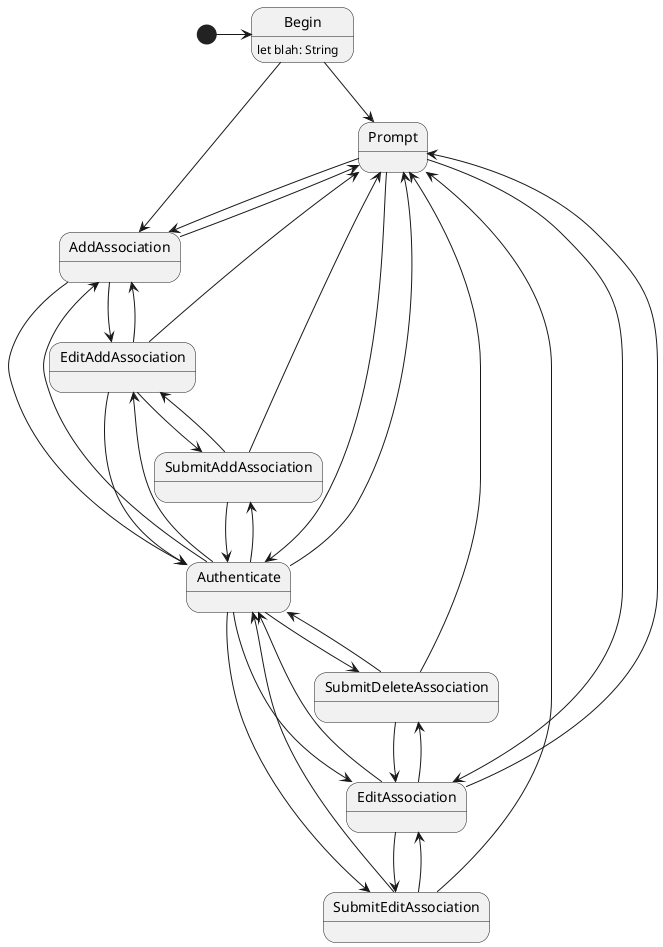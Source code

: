 @startuml

Begin : let blah: String

[*] -> Begin

Begin --> Prompt
Begin --> AddAssociation

Prompt --> Authenticate
Prompt --> AddAssociation
Prompt --> EditAssociation

AddAssociation --> EditAddAssociation
EditAddAssociation --> SubmitAddAssociation
EditAddAssociation --> Authenticate
EditAddAssociation --> Prompt
SubmitAddAssociation --> Prompt
EditAssociation --> SubmitEditAssociation
EditAssociation --> SubmitDeleteAssociation
EditAssociation --> Authenticate
SubmitEditAssociation --> Prompt
SubmitDeleteAssociation --> Prompt
SubmitDeleteAssociation --> Authenticate
AddAssociation --> Authenticate
SubmitAddAssociation --> Authenticate
SubmitEditAssociation --> Authenticate
Authenticate --> SubmitDeleteAssociation
Authenticate --> SubmitAddAssociation
Authenticate --> SubmitEditAssociation
Authenticate --> Prompt
Authenticate --> AddAssociation
Authenticate --> EditAddAssociation
Authenticate --> EditAssociation
EditAddAssociation --> AddAssociation
AddAssociation --> Prompt
EditAssociation --> Prompt
SubmitEditAssociation --> EditAssociation
SubmitAddAssociation --> EditAddAssociation
SubmitDeleteAssociation --> EditAssociation

@enduml